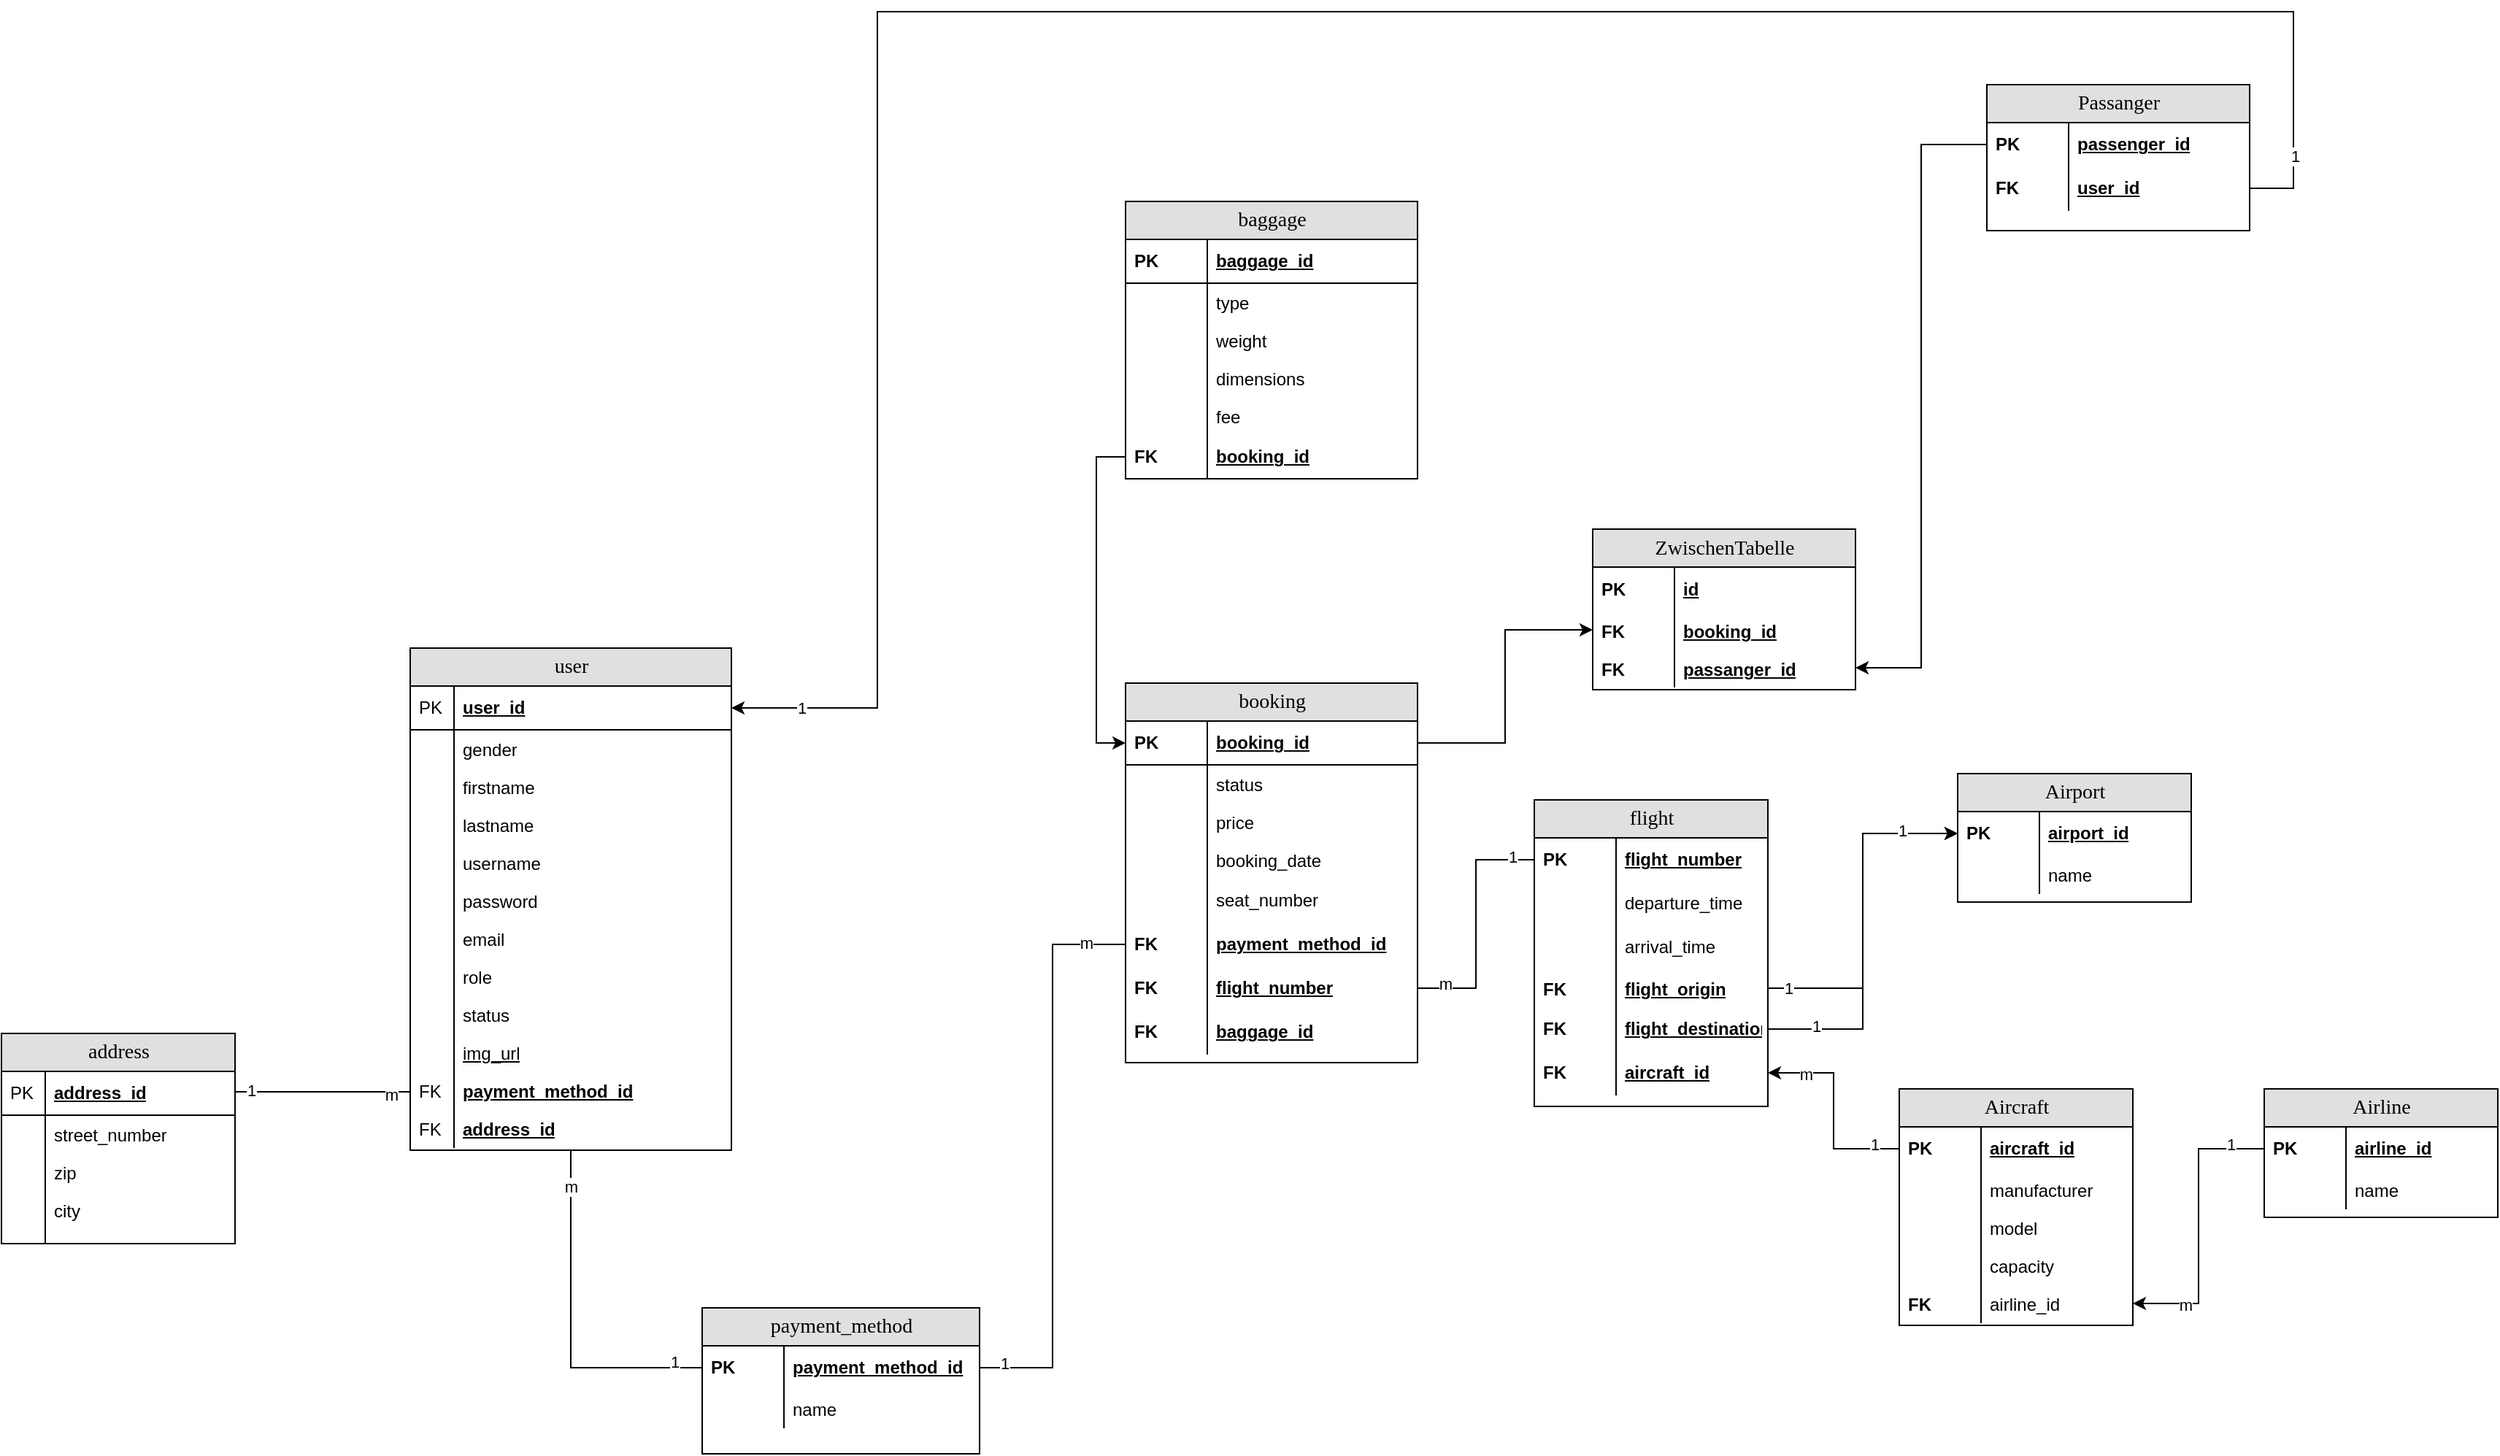 <mxfile version="24.8.0">
  <diagram name="Page-1" id="3X5xe9rq5hHCWTX6ThUU">
    <mxGraphModel dx="1621" dy="2298" grid="1" gridSize="10" guides="1" tooltips="1" connect="1" arrows="1" fold="1" page="1" pageScale="1" pageWidth="827" pageHeight="1169" math="0" shadow="0">
      <root>
        <mxCell id="0" />
        <mxCell id="1" parent="0" />
        <mxCell id="WKol7qMnjXrewqIrSYWM-14" value="booking" style="swimlane;html=1;fontStyle=0;childLayout=stackLayout;horizontal=1;startSize=26;fillColor=#e0e0e0;horizontalStack=0;resizeParent=1;resizeLast=0;collapsible=1;marginBottom=0;swimlaneFillColor=#ffffff;align=center;rounded=0;shadow=0;comic=0;labelBackgroundColor=none;strokeWidth=1;fontFamily=Verdana;fontSize=14" parent="1" vertex="1">
          <mxGeometry x="500" y="380" width="200" height="260" as="geometry" />
        </mxCell>
        <mxCell id="WKol7qMnjXrewqIrSYWM-15" value="booking_id" style="shape=partialRectangle;top=0;left=0;right=0;bottom=1;html=1;align=left;verticalAlign=middle;fillColor=none;spacingLeft=60;spacingRight=4;whiteSpace=wrap;overflow=hidden;rotatable=0;points=[[0,0.5],[1,0.5]];portConstraint=eastwest;dropTarget=0;fontStyle=5;" parent="WKol7qMnjXrewqIrSYWM-14" vertex="1">
          <mxGeometry y="26" width="200" height="30" as="geometry" />
        </mxCell>
        <mxCell id="WKol7qMnjXrewqIrSYWM-16" value="PK" style="shape=partialRectangle;fontStyle=1;top=0;left=0;bottom=0;html=1;fillColor=none;align=left;verticalAlign=middle;spacingLeft=4;spacingRight=4;whiteSpace=wrap;overflow=hidden;rotatable=0;points=[];portConstraint=eastwest;part=1;" parent="WKol7qMnjXrewqIrSYWM-15" vertex="1" connectable="0">
          <mxGeometry width="56" height="30" as="geometry" />
        </mxCell>
        <mxCell id="WKol7qMnjXrewqIrSYWM-17" value="status" style="shape=partialRectangle;top=0;left=0;right=0;bottom=0;html=1;align=left;verticalAlign=top;fillColor=none;spacingLeft=60;spacingRight=4;whiteSpace=wrap;overflow=hidden;rotatable=0;points=[[0,0.5],[1,0.5]];portConstraint=eastwest;dropTarget=0;" parent="WKol7qMnjXrewqIrSYWM-14" vertex="1">
          <mxGeometry y="56" width="200" height="26" as="geometry" />
        </mxCell>
        <mxCell id="WKol7qMnjXrewqIrSYWM-18" value="" style="shape=partialRectangle;top=0;left=0;bottom=0;html=1;fillColor=none;align=left;verticalAlign=top;spacingLeft=4;spacingRight=4;whiteSpace=wrap;overflow=hidden;rotatable=0;points=[];portConstraint=eastwest;part=1;" parent="WKol7qMnjXrewqIrSYWM-17" vertex="1" connectable="0">
          <mxGeometry width="56" height="26" as="geometry" />
        </mxCell>
        <mxCell id="WKol7qMnjXrewqIrSYWM-19" value="price" style="shape=partialRectangle;top=0;left=0;right=0;bottom=0;html=1;align=left;verticalAlign=top;fillColor=none;spacingLeft=60;spacingRight=4;whiteSpace=wrap;overflow=hidden;rotatable=0;points=[[0,0.5],[1,0.5]];portConstraint=eastwest;dropTarget=0;" parent="WKol7qMnjXrewqIrSYWM-14" vertex="1">
          <mxGeometry y="82" width="200" height="26" as="geometry" />
        </mxCell>
        <mxCell id="WKol7qMnjXrewqIrSYWM-20" value="" style="shape=partialRectangle;top=0;left=0;bottom=0;html=1;fillColor=none;align=left;verticalAlign=top;spacingLeft=4;spacingRight=4;whiteSpace=wrap;overflow=hidden;rotatable=0;points=[];portConstraint=eastwest;part=1;" parent="WKol7qMnjXrewqIrSYWM-19" vertex="1" connectable="0">
          <mxGeometry width="56" height="26" as="geometry" />
        </mxCell>
        <mxCell id="WKol7qMnjXrewqIrSYWM-21" value="booking_date" style="shape=partialRectangle;top=0;left=0;right=0;bottom=0;html=1;align=left;verticalAlign=top;fillColor=none;spacingLeft=60;spacingRight=4;whiteSpace=wrap;overflow=hidden;rotatable=0;points=[[0,0.5],[1,0.5]];portConstraint=eastwest;dropTarget=0;" parent="WKol7qMnjXrewqIrSYWM-14" vertex="1">
          <mxGeometry y="108" width="200" height="26" as="geometry" />
        </mxCell>
        <mxCell id="WKol7qMnjXrewqIrSYWM-22" value="" style="shape=partialRectangle;top=0;left=0;bottom=0;html=1;fillColor=none;align=left;verticalAlign=top;spacingLeft=4;spacingRight=4;whiteSpace=wrap;overflow=hidden;rotatable=0;points=[];portConstraint=eastwest;part=1;" parent="WKol7qMnjXrewqIrSYWM-21" vertex="1" connectable="0">
          <mxGeometry width="56" height="26" as="geometry" />
        </mxCell>
        <mxCell id="WKol7qMnjXrewqIrSYWM-23" value="seat_number" style="shape=partialRectangle;top=0;left=0;right=0;bottom=0;html=1;align=left;verticalAlign=middle;fillColor=none;spacingLeft=60;spacingRight=4;whiteSpace=wrap;overflow=hidden;rotatable=0;points=[[0,0.5],[1,0.5]];portConstraint=eastwest;dropTarget=0;fontStyle=0;" parent="WKol7qMnjXrewqIrSYWM-14" vertex="1">
          <mxGeometry y="134" width="200" height="30" as="geometry" />
        </mxCell>
        <mxCell id="WKol7qMnjXrewqIrSYWM-24" value="" style="shape=partialRectangle;fontStyle=1;top=0;left=0;bottom=0;html=1;fillColor=none;align=left;verticalAlign=middle;spacingLeft=4;spacingRight=4;whiteSpace=wrap;overflow=hidden;rotatable=0;points=[];portConstraint=eastwest;part=1;" parent="WKol7qMnjXrewqIrSYWM-23" vertex="1" connectable="0">
          <mxGeometry width="56" height="30" as="geometry" />
        </mxCell>
        <mxCell id="WKol7qMnjXrewqIrSYWM-25" value="payment_method_id" style="shape=partialRectangle;top=0;left=0;right=0;bottom=0;html=1;align=left;verticalAlign=middle;fillColor=none;spacingLeft=60;spacingRight=4;whiteSpace=wrap;overflow=hidden;rotatable=0;points=[[0,0.5],[1,0.5]];portConstraint=eastwest;dropTarget=0;fontStyle=5;" parent="WKol7qMnjXrewqIrSYWM-14" vertex="1">
          <mxGeometry y="164" width="200" height="30" as="geometry" />
        </mxCell>
        <mxCell id="WKol7qMnjXrewqIrSYWM-26" value="FK" style="shape=partialRectangle;fontStyle=1;top=0;left=0;bottom=0;html=1;fillColor=none;align=left;verticalAlign=middle;spacingLeft=4;spacingRight=4;whiteSpace=wrap;overflow=hidden;rotatable=0;points=[];portConstraint=eastwest;part=1;" parent="WKol7qMnjXrewqIrSYWM-25" vertex="1" connectable="0">
          <mxGeometry width="56" height="30" as="geometry" />
        </mxCell>
        <mxCell id="WKol7qMnjXrewqIrSYWM-27" value="flight_number" style="shape=partialRectangle;top=0;left=0;right=0;bottom=0;html=1;align=left;verticalAlign=middle;fillColor=none;spacingLeft=60;spacingRight=4;whiteSpace=wrap;overflow=hidden;rotatable=0;points=[[0,0.5],[1,0.5]];portConstraint=eastwest;dropTarget=0;fontStyle=5;" parent="WKol7qMnjXrewqIrSYWM-14" vertex="1">
          <mxGeometry y="194" width="200" height="30" as="geometry" />
        </mxCell>
        <mxCell id="WKol7qMnjXrewqIrSYWM-28" value="FK" style="shape=partialRectangle;fontStyle=1;top=0;left=0;bottom=0;html=1;fillColor=none;align=left;verticalAlign=middle;spacingLeft=4;spacingRight=4;whiteSpace=wrap;overflow=hidden;rotatable=0;points=[];portConstraint=eastwest;part=1;" parent="WKol7qMnjXrewqIrSYWM-27" vertex="1" connectable="0">
          <mxGeometry width="56" height="30" as="geometry" />
        </mxCell>
        <mxCell id="WKol7qMnjXrewqIrSYWM-136" value="baggage_id" style="shape=partialRectangle;top=0;left=0;right=0;bottom=0;html=1;align=left;verticalAlign=middle;fillColor=none;spacingLeft=60;spacingRight=4;whiteSpace=wrap;overflow=hidden;rotatable=0;points=[[0,0.5],[1,0.5]];portConstraint=eastwest;dropTarget=0;fontStyle=5;" parent="WKol7qMnjXrewqIrSYWM-14" vertex="1">
          <mxGeometry y="224" width="200" height="30" as="geometry" />
        </mxCell>
        <mxCell id="WKol7qMnjXrewqIrSYWM-137" value="FK" style="shape=partialRectangle;fontStyle=1;top=0;left=0;bottom=0;html=1;fillColor=none;align=left;verticalAlign=middle;spacingLeft=4;spacingRight=4;whiteSpace=wrap;overflow=hidden;rotatable=0;points=[];portConstraint=eastwest;part=1;" parent="WKol7qMnjXrewqIrSYWM-136" vertex="1" connectable="0">
          <mxGeometry width="56" height="30" as="geometry" />
        </mxCell>
        <mxCell id="WKol7qMnjXrewqIrSYWM-29" value="flight" style="swimlane;html=1;fontStyle=0;childLayout=stackLayout;horizontal=1;startSize=26;fillColor=#e0e0e0;horizontalStack=0;resizeParent=1;resizeLast=0;collapsible=1;marginBottom=0;swimlaneFillColor=#ffffff;align=center;rounded=0;shadow=0;comic=0;labelBackgroundColor=none;strokeWidth=1;fontFamily=Verdana;fontSize=14" parent="1" vertex="1">
          <mxGeometry x="780" y="460" width="160" height="210" as="geometry" />
        </mxCell>
        <mxCell id="WKol7qMnjXrewqIrSYWM-30" value="flight_number" style="shape=partialRectangle;top=0;left=0;right=0;bottom=0;html=1;align=left;verticalAlign=middle;fillColor=none;spacingLeft=60;spacingRight=4;whiteSpace=wrap;overflow=hidden;rotatable=0;points=[[0,0.5],[1,0.5]];portConstraint=eastwest;dropTarget=0;fontStyle=5;" parent="WKol7qMnjXrewqIrSYWM-29" vertex="1">
          <mxGeometry y="26" width="160" height="30" as="geometry" />
        </mxCell>
        <mxCell id="WKol7qMnjXrewqIrSYWM-31" value="PK" style="shape=partialRectangle;fontStyle=1;top=0;left=0;bottom=0;html=1;fillColor=none;align=left;verticalAlign=middle;spacingLeft=4;spacingRight=4;whiteSpace=wrap;overflow=hidden;rotatable=0;points=[];portConstraint=eastwest;part=1;" parent="WKol7qMnjXrewqIrSYWM-30" vertex="1" connectable="0">
          <mxGeometry width="56" height="30" as="geometry" />
        </mxCell>
        <mxCell id="WKol7qMnjXrewqIrSYWM-36" value="departure_time" style="shape=partialRectangle;top=0;left=0;right=0;bottom=0;html=1;align=left;verticalAlign=middle;fillColor=none;spacingLeft=60;spacingRight=4;whiteSpace=wrap;overflow=hidden;rotatable=0;points=[[0,0.5],[1,0.5]];portConstraint=eastwest;dropTarget=0;fontStyle=0;" parent="WKol7qMnjXrewqIrSYWM-29" vertex="1">
          <mxGeometry y="56" width="160" height="30" as="geometry" />
        </mxCell>
        <mxCell id="WKol7qMnjXrewqIrSYWM-37" value="" style="shape=partialRectangle;fontStyle=1;top=0;left=0;bottom=0;html=1;fillColor=none;align=left;verticalAlign=middle;spacingLeft=4;spacingRight=4;whiteSpace=wrap;overflow=hidden;rotatable=0;points=[];portConstraint=eastwest;part=1;" parent="WKol7qMnjXrewqIrSYWM-36" vertex="1" connectable="0">
          <mxGeometry width="56" height="30" as="geometry" />
        </mxCell>
        <mxCell id="WKol7qMnjXrewqIrSYWM-38" value="&lt;span style=&quot;&quot;&gt;arrival_time&lt;/span&gt;" style="shape=partialRectangle;top=0;left=0;right=0;bottom=0;html=1;align=left;verticalAlign=middle;fillColor=none;spacingLeft=60;spacingRight=4;whiteSpace=wrap;overflow=hidden;rotatable=0;points=[[0,0.5],[1,0.5]];portConstraint=eastwest;dropTarget=0;fontStyle=0;" parent="WKol7qMnjXrewqIrSYWM-29" vertex="1">
          <mxGeometry y="86" width="160" height="30" as="geometry" />
        </mxCell>
        <mxCell id="WKol7qMnjXrewqIrSYWM-39" value="" style="shape=partialRectangle;fontStyle=1;top=0;left=0;bottom=0;html=1;fillColor=none;align=left;verticalAlign=middle;spacingLeft=4;spacingRight=4;whiteSpace=wrap;overflow=hidden;rotatable=0;points=[];portConstraint=eastwest;part=1;" parent="WKol7qMnjXrewqIrSYWM-38" vertex="1" connectable="0">
          <mxGeometry width="56" height="30" as="geometry" />
        </mxCell>
        <mxCell id="WKol7qMnjXrewqIrSYWM-32" value="flight_origin" style="shape=partialRectangle;top=0;left=0;right=0;bottom=0;html=1;align=left;verticalAlign=top;fillColor=none;spacingLeft=60;spacingRight=4;whiteSpace=wrap;overflow=hidden;rotatable=0;points=[[0,0.5],[1,0.5]];portConstraint=eastwest;dropTarget=0;fontStyle=5" parent="WKol7qMnjXrewqIrSYWM-29" vertex="1">
          <mxGeometry y="116" width="160" height="26" as="geometry" />
        </mxCell>
        <mxCell id="WKol7qMnjXrewqIrSYWM-33" value="&lt;b&gt;FK&lt;/b&gt;" style="shape=partialRectangle;top=0;left=0;bottom=0;html=1;fillColor=none;align=left;verticalAlign=top;spacingLeft=4;spacingRight=4;whiteSpace=wrap;overflow=hidden;rotatable=0;points=[];portConstraint=eastwest;part=1;" parent="WKol7qMnjXrewqIrSYWM-32" vertex="1" connectable="0">
          <mxGeometry width="56" height="26" as="geometry" />
        </mxCell>
        <mxCell id="WKol7qMnjXrewqIrSYWM-34" value="&lt;span style=&quot;&quot;&gt;flight_destination&lt;/span&gt;" style="shape=partialRectangle;top=0;left=0;right=0;bottom=0;html=1;align=left;verticalAlign=middle;fillColor=none;spacingLeft=60;spacingRight=4;whiteSpace=wrap;overflow=hidden;rotatable=0;points=[[0,0.5],[1,0.5]];portConstraint=eastwest;dropTarget=0;fontStyle=5;" parent="WKol7qMnjXrewqIrSYWM-29" vertex="1">
          <mxGeometry y="142" width="160" height="30" as="geometry" />
        </mxCell>
        <mxCell id="WKol7qMnjXrewqIrSYWM-35" value="FK" style="shape=partialRectangle;fontStyle=1;top=0;left=0;bottom=0;html=1;fillColor=none;align=left;verticalAlign=middle;spacingLeft=4;spacingRight=4;whiteSpace=wrap;overflow=hidden;rotatable=0;points=[];portConstraint=eastwest;part=1;" parent="WKol7qMnjXrewqIrSYWM-34" vertex="1" connectable="0">
          <mxGeometry width="56" height="30" as="geometry" />
        </mxCell>
        <mxCell id="WKol7qMnjXrewqIrSYWM-40" value="&lt;span style=&quot;&quot;&gt;aircraft_id&lt;/span&gt;" style="shape=partialRectangle;top=0;left=0;right=0;bottom=0;html=1;align=left;verticalAlign=middle;fillColor=none;spacingLeft=60;spacingRight=4;whiteSpace=wrap;overflow=hidden;rotatable=0;points=[[0,0.5],[1,0.5]];portConstraint=eastwest;dropTarget=0;fontStyle=5;" parent="WKol7qMnjXrewqIrSYWM-29" vertex="1">
          <mxGeometry y="172" width="160" height="30" as="geometry" />
        </mxCell>
        <mxCell id="WKol7qMnjXrewqIrSYWM-41" value="FK" style="shape=partialRectangle;fontStyle=1;top=0;left=0;bottom=0;html=1;fillColor=none;align=left;verticalAlign=middle;spacingLeft=4;spacingRight=4;whiteSpace=wrap;overflow=hidden;rotatable=0;points=[];portConstraint=eastwest;part=1;" parent="WKol7qMnjXrewqIrSYWM-40" vertex="1" connectable="0">
          <mxGeometry width="56" height="30" as="geometry" />
        </mxCell>
        <mxCell id="WKol7qMnjXrewqIrSYWM-42" value="user" style="swimlane;html=1;fontStyle=0;childLayout=stackLayout;horizontal=1;startSize=26;fillColor=#e0e0e0;horizontalStack=0;resizeParent=1;resizeLast=0;collapsible=1;marginBottom=0;swimlaneFillColor=#ffffff;align=center;rounded=0;shadow=0;comic=0;labelBackgroundColor=none;strokeWidth=1;fontFamily=Verdana;fontSize=14" parent="1" vertex="1">
          <mxGeometry x="10" y="356" width="220" height="344" as="geometry" />
        </mxCell>
        <mxCell id="WKol7qMnjXrewqIrSYWM-43" value="user_id" style="shape=partialRectangle;top=0;left=0;right=0;bottom=1;html=1;align=left;verticalAlign=middle;fillColor=none;spacingLeft=34;spacingRight=4;whiteSpace=wrap;overflow=hidden;rotatable=0;points=[[0,0.5],[1,0.5]];portConstraint=eastwest;dropTarget=0;fontStyle=5;" parent="WKol7qMnjXrewqIrSYWM-42" vertex="1">
          <mxGeometry y="26" width="220" height="30" as="geometry" />
        </mxCell>
        <mxCell id="WKol7qMnjXrewqIrSYWM-44" value="PK" style="shape=partialRectangle;top=0;left=0;bottom=0;html=1;fillColor=none;align=left;verticalAlign=middle;spacingLeft=4;spacingRight=4;whiteSpace=wrap;overflow=hidden;rotatable=0;points=[];portConstraint=eastwest;part=1;" parent="WKol7qMnjXrewqIrSYWM-43" vertex="1" connectable="0">
          <mxGeometry width="30" height="30" as="geometry" />
        </mxCell>
        <mxCell id="WKol7qMnjXrewqIrSYWM-45" value="gender&lt;div&gt;&lt;br&gt;&lt;/div&gt;&lt;div&gt;&lt;br&gt;&lt;/div&gt;" style="shape=partialRectangle;top=0;left=0;right=0;bottom=0;html=1;align=left;verticalAlign=top;fillColor=none;spacingLeft=34;spacingRight=4;whiteSpace=wrap;overflow=hidden;rotatable=0;points=[[0,0.5],[1,0.5]];portConstraint=eastwest;dropTarget=0;" parent="WKol7qMnjXrewqIrSYWM-42" vertex="1">
          <mxGeometry y="56" width="220" height="26" as="geometry" />
        </mxCell>
        <mxCell id="WKol7qMnjXrewqIrSYWM-46" value="" style="shape=partialRectangle;top=0;left=0;bottom=0;html=1;fillColor=none;align=left;verticalAlign=top;spacingLeft=4;spacingRight=4;whiteSpace=wrap;overflow=hidden;rotatable=0;points=[];portConstraint=eastwest;part=1;" parent="WKol7qMnjXrewqIrSYWM-45" vertex="1" connectable="0">
          <mxGeometry width="30" height="26" as="geometry" />
        </mxCell>
        <mxCell id="WKol7qMnjXrewqIrSYWM-47" value="firstname" style="shape=partialRectangle;top=0;left=0;right=0;bottom=0;html=1;align=left;verticalAlign=top;fillColor=none;spacingLeft=34;spacingRight=4;whiteSpace=wrap;overflow=hidden;rotatable=0;points=[[0,0.5],[1,0.5]];portConstraint=eastwest;dropTarget=0;" parent="WKol7qMnjXrewqIrSYWM-42" vertex="1">
          <mxGeometry y="82" width="220" height="26" as="geometry" />
        </mxCell>
        <mxCell id="WKol7qMnjXrewqIrSYWM-48" value="" style="shape=partialRectangle;top=0;left=0;bottom=0;html=1;fillColor=none;align=left;verticalAlign=top;spacingLeft=4;spacingRight=4;whiteSpace=wrap;overflow=hidden;rotatable=0;points=[];portConstraint=eastwest;part=1;" parent="WKol7qMnjXrewqIrSYWM-47" vertex="1" connectable="0">
          <mxGeometry width="30" height="26" as="geometry" />
        </mxCell>
        <mxCell id="WKol7qMnjXrewqIrSYWM-49" value="lastname" style="shape=partialRectangle;top=0;left=0;right=0;bottom=0;html=1;align=left;verticalAlign=top;fillColor=none;spacingLeft=34;spacingRight=4;whiteSpace=wrap;overflow=hidden;rotatable=0;points=[[0,0.5],[1,0.5]];portConstraint=eastwest;dropTarget=0;" parent="WKol7qMnjXrewqIrSYWM-42" vertex="1">
          <mxGeometry y="108" width="220" height="26" as="geometry" />
        </mxCell>
        <mxCell id="WKol7qMnjXrewqIrSYWM-50" value="" style="shape=partialRectangle;top=0;left=0;bottom=0;html=1;fillColor=none;align=left;verticalAlign=top;spacingLeft=4;spacingRight=4;whiteSpace=wrap;overflow=hidden;rotatable=0;points=[];portConstraint=eastwest;part=1;" parent="WKol7qMnjXrewqIrSYWM-49" vertex="1" connectable="0">
          <mxGeometry width="30" height="26" as="geometry" />
        </mxCell>
        <mxCell id="WKol7qMnjXrewqIrSYWM-51" value="username" style="shape=partialRectangle;top=0;left=0;right=0;bottom=0;html=1;align=left;verticalAlign=top;fillColor=none;spacingLeft=34;spacingRight=4;whiteSpace=wrap;overflow=hidden;rotatable=0;points=[[0,0.5],[1,0.5]];portConstraint=eastwest;dropTarget=0;" parent="WKol7qMnjXrewqIrSYWM-42" vertex="1">
          <mxGeometry y="134" width="220" height="26" as="geometry" />
        </mxCell>
        <mxCell id="WKol7qMnjXrewqIrSYWM-52" value="" style="shape=partialRectangle;top=0;left=0;bottom=0;html=1;fillColor=none;align=left;verticalAlign=top;spacingLeft=4;spacingRight=4;whiteSpace=wrap;overflow=hidden;rotatable=0;points=[];portConstraint=eastwest;part=1;" parent="WKol7qMnjXrewqIrSYWM-51" vertex="1" connectable="0">
          <mxGeometry width="30" height="26" as="geometry" />
        </mxCell>
        <mxCell id="WKol7qMnjXrewqIrSYWM-53" value="password" style="shape=partialRectangle;top=0;left=0;right=0;bottom=0;html=1;align=left;verticalAlign=top;fillColor=none;spacingLeft=34;spacingRight=4;whiteSpace=wrap;overflow=hidden;rotatable=0;points=[[0,0.5],[1,0.5]];portConstraint=eastwest;dropTarget=0;" parent="WKol7qMnjXrewqIrSYWM-42" vertex="1">
          <mxGeometry y="160" width="220" height="26" as="geometry" />
        </mxCell>
        <mxCell id="WKol7qMnjXrewqIrSYWM-54" value="" style="shape=partialRectangle;top=0;left=0;bottom=0;html=1;fillColor=none;align=left;verticalAlign=top;spacingLeft=4;spacingRight=4;whiteSpace=wrap;overflow=hidden;rotatable=0;points=[];portConstraint=eastwest;part=1;" parent="WKol7qMnjXrewqIrSYWM-53" vertex="1" connectable="0">
          <mxGeometry width="30" height="26" as="geometry" />
        </mxCell>
        <mxCell id="WKol7qMnjXrewqIrSYWM-55" value="email" style="shape=partialRectangle;top=0;left=0;right=0;bottom=0;html=1;align=left;verticalAlign=top;fillColor=none;spacingLeft=34;spacingRight=4;whiteSpace=wrap;overflow=hidden;rotatable=0;points=[[0,0.5],[1,0.5]];portConstraint=eastwest;dropTarget=0;" parent="WKol7qMnjXrewqIrSYWM-42" vertex="1">
          <mxGeometry y="186" width="220" height="26" as="geometry" />
        </mxCell>
        <mxCell id="WKol7qMnjXrewqIrSYWM-56" value="" style="shape=partialRectangle;top=0;left=0;bottom=0;html=1;fillColor=none;align=left;verticalAlign=top;spacingLeft=4;spacingRight=4;whiteSpace=wrap;overflow=hidden;rotatable=0;points=[];portConstraint=eastwest;part=1;" parent="WKol7qMnjXrewqIrSYWM-55" vertex="1" connectable="0">
          <mxGeometry width="30" height="26" as="geometry" />
        </mxCell>
        <mxCell id="WKol7qMnjXrewqIrSYWM-57" value="role" style="shape=partialRectangle;top=0;left=0;right=0;bottom=0;html=1;align=left;verticalAlign=top;fillColor=none;spacingLeft=34;spacingRight=4;whiteSpace=wrap;overflow=hidden;rotatable=0;points=[[0,0.5],[1,0.5]];portConstraint=eastwest;dropTarget=0;" parent="WKol7qMnjXrewqIrSYWM-42" vertex="1">
          <mxGeometry y="212" width="220" height="26" as="geometry" />
        </mxCell>
        <mxCell id="WKol7qMnjXrewqIrSYWM-58" value="" style="shape=partialRectangle;top=0;left=0;bottom=0;html=1;fillColor=none;align=left;verticalAlign=top;spacingLeft=4;spacingRight=4;whiteSpace=wrap;overflow=hidden;rotatable=0;points=[];portConstraint=eastwest;part=1;" parent="WKol7qMnjXrewqIrSYWM-57" vertex="1" connectable="0">
          <mxGeometry width="30" height="26" as="geometry" />
        </mxCell>
        <mxCell id="WKol7qMnjXrewqIrSYWM-59" value="status" style="shape=partialRectangle;top=0;left=0;right=0;bottom=0;html=1;align=left;verticalAlign=top;fillColor=none;spacingLeft=34;spacingRight=4;whiteSpace=wrap;overflow=hidden;rotatable=0;points=[[0,0.5],[1,0.5]];portConstraint=eastwest;dropTarget=0;" parent="WKol7qMnjXrewqIrSYWM-42" vertex="1">
          <mxGeometry y="238" width="220" height="26" as="geometry" />
        </mxCell>
        <mxCell id="WKol7qMnjXrewqIrSYWM-60" value="" style="shape=partialRectangle;top=0;left=0;bottom=0;html=1;fillColor=none;align=left;verticalAlign=top;spacingLeft=4;spacingRight=4;whiteSpace=wrap;overflow=hidden;rotatable=0;points=[];portConstraint=eastwest;part=1;" parent="WKol7qMnjXrewqIrSYWM-59" vertex="1" connectable="0">
          <mxGeometry width="30" height="26" as="geometry" />
        </mxCell>
        <mxCell id="WKol7qMnjXrewqIrSYWM-65" value="&lt;u&gt;img_url&lt;/u&gt;" style="shape=partialRectangle;top=0;left=0;right=0;bottom=0;html=1;align=left;verticalAlign=top;fillColor=none;spacingLeft=34;spacingRight=4;whiteSpace=wrap;overflow=hidden;rotatable=0;points=[[0,0.5],[1,0.5]];portConstraint=eastwest;dropTarget=0;" parent="WKol7qMnjXrewqIrSYWM-42" vertex="1">
          <mxGeometry y="264" width="220" height="26" as="geometry" />
        </mxCell>
        <mxCell id="WKol7qMnjXrewqIrSYWM-66" value="" style="shape=partialRectangle;top=0;left=0;bottom=0;html=1;fillColor=none;align=left;verticalAlign=top;spacingLeft=4;spacingRight=4;whiteSpace=wrap;overflow=hidden;rotatable=0;points=[];portConstraint=eastwest;part=1;" parent="WKol7qMnjXrewqIrSYWM-65" vertex="1" connectable="0">
          <mxGeometry width="30" height="26" as="geometry" />
        </mxCell>
        <mxCell id="WKol7qMnjXrewqIrSYWM-61" value="&lt;u&gt;payment_method_id&lt;/u&gt;" style="shape=partialRectangle;top=0;left=0;right=0;bottom=0;html=1;align=left;verticalAlign=top;fillColor=none;spacingLeft=34;spacingRight=4;whiteSpace=wrap;overflow=hidden;rotatable=0;points=[[0,0.5],[1,0.5]];portConstraint=eastwest;dropTarget=0;fontStyle=1" parent="WKol7qMnjXrewqIrSYWM-42" vertex="1">
          <mxGeometry y="290" width="220" height="26" as="geometry" />
        </mxCell>
        <mxCell id="WKol7qMnjXrewqIrSYWM-62" value="FK" style="shape=partialRectangle;top=0;left=0;bottom=0;html=1;fillColor=none;align=left;verticalAlign=top;spacingLeft=4;spacingRight=4;whiteSpace=wrap;overflow=hidden;rotatable=0;points=[];portConstraint=eastwest;part=1;" parent="WKol7qMnjXrewqIrSYWM-61" vertex="1" connectable="0">
          <mxGeometry width="30" height="26" as="geometry" />
        </mxCell>
        <mxCell id="WKol7qMnjXrewqIrSYWM-63" value="&lt;u&gt;address_id&lt;/u&gt;" style="shape=partialRectangle;top=0;left=0;right=0;bottom=0;html=1;align=left;verticalAlign=top;fillColor=none;spacingLeft=34;spacingRight=4;whiteSpace=wrap;overflow=hidden;rotatable=0;points=[[0,0.5],[1,0.5]];portConstraint=eastwest;dropTarget=0;fontStyle=1" parent="WKol7qMnjXrewqIrSYWM-42" vertex="1">
          <mxGeometry y="316" width="220" height="26" as="geometry" />
        </mxCell>
        <mxCell id="WKol7qMnjXrewqIrSYWM-64" value="FK" style="shape=partialRectangle;top=0;left=0;bottom=0;html=1;fillColor=none;align=left;verticalAlign=top;spacingLeft=4;spacingRight=4;whiteSpace=wrap;overflow=hidden;rotatable=0;points=[];portConstraint=eastwest;part=1;" parent="WKol7qMnjXrewqIrSYWM-63" vertex="1" connectable="0">
          <mxGeometry width="30" height="26" as="geometry" />
        </mxCell>
        <mxCell id="WKol7qMnjXrewqIrSYWM-67" value="address" style="swimlane;html=1;fontStyle=0;childLayout=stackLayout;horizontal=1;startSize=26;fillColor=#e0e0e0;horizontalStack=0;resizeParent=1;resizeLast=0;collapsible=1;marginBottom=0;swimlaneFillColor=#ffffff;align=center;rounded=0;shadow=0;comic=0;labelBackgroundColor=none;strokeWidth=1;fontFamily=Verdana;fontSize=14" parent="1" vertex="1">
          <mxGeometry x="-270" y="620" width="160" height="144" as="geometry" />
        </mxCell>
        <mxCell id="WKol7qMnjXrewqIrSYWM-68" value="address_id" style="shape=partialRectangle;top=0;left=0;right=0;bottom=1;html=1;align=left;verticalAlign=middle;fillColor=none;spacingLeft=34;spacingRight=4;whiteSpace=wrap;overflow=hidden;rotatable=0;points=[[0,0.5],[1,0.5]];portConstraint=eastwest;dropTarget=0;fontStyle=5;" parent="WKol7qMnjXrewqIrSYWM-67" vertex="1">
          <mxGeometry y="26" width="160" height="30" as="geometry" />
        </mxCell>
        <mxCell id="WKol7qMnjXrewqIrSYWM-69" value="PK" style="shape=partialRectangle;top=0;left=0;bottom=0;html=1;fillColor=none;align=left;verticalAlign=middle;spacingLeft=4;spacingRight=4;whiteSpace=wrap;overflow=hidden;rotatable=0;points=[];portConstraint=eastwest;part=1;" parent="WKol7qMnjXrewqIrSYWM-68" vertex="1" connectable="0">
          <mxGeometry width="30" height="30" as="geometry" />
        </mxCell>
        <mxCell id="WKol7qMnjXrewqIrSYWM-70" value="street_number" style="shape=partialRectangle;top=0;left=0;right=0;bottom=0;html=1;align=left;verticalAlign=top;fillColor=none;spacingLeft=34;spacingRight=4;whiteSpace=wrap;overflow=hidden;rotatable=0;points=[[0,0.5],[1,0.5]];portConstraint=eastwest;dropTarget=0;" parent="WKol7qMnjXrewqIrSYWM-67" vertex="1">
          <mxGeometry y="56" width="160" height="26" as="geometry" />
        </mxCell>
        <mxCell id="WKol7qMnjXrewqIrSYWM-71" value="" style="shape=partialRectangle;top=0;left=0;bottom=0;html=1;fillColor=none;align=left;verticalAlign=top;spacingLeft=4;spacingRight=4;whiteSpace=wrap;overflow=hidden;rotatable=0;points=[];portConstraint=eastwest;part=1;" parent="WKol7qMnjXrewqIrSYWM-70" vertex="1" connectable="0">
          <mxGeometry width="30" height="26" as="geometry" />
        </mxCell>
        <mxCell id="WKol7qMnjXrewqIrSYWM-72" value="zip" style="shape=partialRectangle;top=0;left=0;right=0;bottom=0;html=1;align=left;verticalAlign=top;fillColor=none;spacingLeft=34;spacingRight=4;whiteSpace=wrap;overflow=hidden;rotatable=0;points=[[0,0.5],[1,0.5]];portConstraint=eastwest;dropTarget=0;" parent="WKol7qMnjXrewqIrSYWM-67" vertex="1">
          <mxGeometry y="82" width="160" height="26" as="geometry" />
        </mxCell>
        <mxCell id="WKol7qMnjXrewqIrSYWM-73" value="" style="shape=partialRectangle;top=0;left=0;bottom=0;html=1;fillColor=none;align=left;verticalAlign=top;spacingLeft=4;spacingRight=4;whiteSpace=wrap;overflow=hidden;rotatable=0;points=[];portConstraint=eastwest;part=1;" parent="WKol7qMnjXrewqIrSYWM-72" vertex="1" connectable="0">
          <mxGeometry width="30" height="26" as="geometry" />
        </mxCell>
        <mxCell id="WKol7qMnjXrewqIrSYWM-74" value="city" style="shape=partialRectangle;top=0;left=0;right=0;bottom=0;html=1;align=left;verticalAlign=top;fillColor=none;spacingLeft=34;spacingRight=4;whiteSpace=wrap;overflow=hidden;rotatable=0;points=[[0,0.5],[1,0.5]];portConstraint=eastwest;dropTarget=0;" parent="WKol7qMnjXrewqIrSYWM-67" vertex="1">
          <mxGeometry y="108" width="160" height="26" as="geometry" />
        </mxCell>
        <mxCell id="WKol7qMnjXrewqIrSYWM-75" value="" style="shape=partialRectangle;top=0;left=0;bottom=0;html=1;fillColor=none;align=left;verticalAlign=top;spacingLeft=4;spacingRight=4;whiteSpace=wrap;overflow=hidden;rotatable=0;points=[];portConstraint=eastwest;part=1;" parent="WKol7qMnjXrewqIrSYWM-74" vertex="1" connectable="0">
          <mxGeometry width="30" height="26" as="geometry" />
        </mxCell>
        <mxCell id="WKol7qMnjXrewqIrSYWM-76" value="" style="shape=partialRectangle;top=0;left=0;right=0;bottom=0;html=1;align=left;verticalAlign=top;fillColor=none;spacingLeft=34;spacingRight=4;whiteSpace=wrap;overflow=hidden;rotatable=0;points=[[0,0.5],[1,0.5]];portConstraint=eastwest;dropTarget=0;" parent="WKol7qMnjXrewqIrSYWM-67" vertex="1">
          <mxGeometry y="134" width="160" height="10" as="geometry" />
        </mxCell>
        <mxCell id="WKol7qMnjXrewqIrSYWM-77" value="" style="shape=partialRectangle;top=0;left=0;bottom=0;html=1;fillColor=none;align=left;verticalAlign=top;spacingLeft=4;spacingRight=4;whiteSpace=wrap;overflow=hidden;rotatable=0;points=[];portConstraint=eastwest;part=1;" parent="WKol7qMnjXrewqIrSYWM-76" vertex="1" connectable="0">
          <mxGeometry width="30" height="10" as="geometry" />
        </mxCell>
        <mxCell id="WKol7qMnjXrewqIrSYWM-78" style="edgeStyle=orthogonalEdgeStyle;rounded=0;orthogonalLoop=1;jettySize=auto;html=1;endArrow=none;endFill=0;" parent="1" target="WKol7qMnjXrewqIrSYWM-68" edge="1">
          <mxGeometry relative="1" as="geometry">
            <mxPoint x="10" y="659" as="sourcePoint" />
            <Array as="points">
              <mxPoint x="10" y="660" />
            </Array>
          </mxGeometry>
        </mxCell>
        <mxCell id="WKol7qMnjXrewqIrSYWM-185" value="m" style="edgeLabel;html=1;align=center;verticalAlign=middle;resizable=0;points=[];" parent="WKol7qMnjXrewqIrSYWM-78" vertex="1" connectable="0">
          <mxGeometry x="-0.769" y="2" relative="1" as="geometry">
            <mxPoint as="offset" />
          </mxGeometry>
        </mxCell>
        <mxCell id="WKol7qMnjXrewqIrSYWM-186" value="1" style="edgeLabel;html=1;align=center;verticalAlign=middle;resizable=0;points=[];" parent="WKol7qMnjXrewqIrSYWM-78" vertex="1" connectable="0">
          <mxGeometry x="0.818" y="-1" relative="1" as="geometry">
            <mxPoint as="offset" />
          </mxGeometry>
        </mxCell>
        <mxCell id="WKol7qMnjXrewqIrSYWM-82" style="edgeStyle=orthogonalEdgeStyle;rounded=0;orthogonalLoop=1;jettySize=auto;html=1;exitX=1;exitY=0.5;exitDx=0;exitDy=0;entryX=0;entryY=0.5;entryDx=0;entryDy=0;endArrow=none;endFill=0;" parent="1" source="WKol7qMnjXrewqIrSYWM-27" target="WKol7qMnjXrewqIrSYWM-30" edge="1">
          <mxGeometry relative="1" as="geometry" />
        </mxCell>
        <mxCell id="WKol7qMnjXrewqIrSYWM-175" value="m" style="edgeLabel;html=1;align=center;verticalAlign=middle;resizable=0;points=[];" parent="WKol7qMnjXrewqIrSYWM-82" vertex="1" connectable="0">
          <mxGeometry x="-0.774" y="3" relative="1" as="geometry">
            <mxPoint as="offset" />
          </mxGeometry>
        </mxCell>
        <mxCell id="WKol7qMnjXrewqIrSYWM-176" value="1" style="edgeLabel;html=1;align=center;verticalAlign=middle;resizable=0;points=[];" parent="WKol7qMnjXrewqIrSYWM-82" vertex="1" connectable="0">
          <mxGeometry x="0.821" y="2" relative="1" as="geometry">
            <mxPoint as="offset" />
          </mxGeometry>
        </mxCell>
        <mxCell id="WKol7qMnjXrewqIrSYWM-87" value="Passanger" style="swimlane;html=1;fontStyle=0;childLayout=stackLayout;horizontal=1;startSize=26;fillColor=#e0e0e0;horizontalStack=0;resizeParent=1;resizeLast=0;collapsible=1;marginBottom=0;swimlaneFillColor=#ffffff;align=center;rounded=0;shadow=0;comic=0;labelBackgroundColor=none;strokeWidth=1;fontFamily=Verdana;fontSize=14" parent="1" vertex="1">
          <mxGeometry x="1090" y="-30" width="180" height="100" as="geometry" />
        </mxCell>
        <mxCell id="WKol7qMnjXrewqIrSYWM-88" value="passenger_id" style="shape=partialRectangle;top=0;left=0;right=0;bottom=0;html=1;align=left;verticalAlign=middle;fillColor=none;spacingLeft=60;spacingRight=4;whiteSpace=wrap;overflow=hidden;rotatable=0;points=[[0,0.5],[1,0.5]];portConstraint=eastwest;dropTarget=0;fontStyle=5;" parent="WKol7qMnjXrewqIrSYWM-87" vertex="1">
          <mxGeometry y="26" width="180" height="30" as="geometry" />
        </mxCell>
        <mxCell id="WKol7qMnjXrewqIrSYWM-89" value="PK" style="shape=partialRectangle;fontStyle=1;top=0;left=0;bottom=0;html=1;fillColor=none;align=left;verticalAlign=middle;spacingLeft=4;spacingRight=4;whiteSpace=wrap;overflow=hidden;rotatable=0;points=[];portConstraint=eastwest;part=1;" parent="WKol7qMnjXrewqIrSYWM-88" vertex="1" connectable="0">
          <mxGeometry width="56" height="30" as="geometry" />
        </mxCell>
        <mxCell id="WKol7qMnjXrewqIrSYWM-188" value="user_id" style="shape=partialRectangle;top=0;left=0;right=0;bottom=0;html=1;align=left;verticalAlign=middle;fillColor=none;spacingLeft=60;spacingRight=4;whiteSpace=wrap;overflow=hidden;rotatable=0;points=[[0,0.5],[1,0.5]];portConstraint=eastwest;dropTarget=0;fontStyle=5;" parent="WKol7qMnjXrewqIrSYWM-87" vertex="1">
          <mxGeometry y="56" width="180" height="30" as="geometry" />
        </mxCell>
        <mxCell id="WKol7qMnjXrewqIrSYWM-189" value="FK" style="shape=partialRectangle;fontStyle=1;top=0;left=0;bottom=0;html=1;fillColor=none;align=left;verticalAlign=middle;spacingLeft=4;spacingRight=4;whiteSpace=wrap;overflow=hidden;rotatable=0;points=[];portConstraint=eastwest;part=1;" parent="WKol7qMnjXrewqIrSYWM-188" vertex="1" connectable="0">
          <mxGeometry width="56" height="30" as="geometry" />
        </mxCell>
        <mxCell id="WKol7qMnjXrewqIrSYWM-98" value="payment_method" style="swimlane;html=1;fontStyle=0;childLayout=stackLayout;horizontal=1;startSize=26;fillColor=#e0e0e0;horizontalStack=0;resizeParent=1;resizeLast=0;collapsible=1;marginBottom=0;swimlaneFillColor=#ffffff;align=center;rounded=0;shadow=0;comic=0;labelBackgroundColor=none;strokeWidth=1;fontFamily=Verdana;fontSize=14" parent="1" vertex="1">
          <mxGeometry x="210" y="808" width="190" height="100" as="geometry" />
        </mxCell>
        <mxCell id="WKol7qMnjXrewqIrSYWM-99" value="payment_method_id" style="shape=partialRectangle;top=0;left=0;right=0;bottom=0;html=1;align=left;verticalAlign=middle;fillColor=none;spacingLeft=60;spacingRight=4;whiteSpace=wrap;overflow=hidden;rotatable=0;points=[[0,0.5],[1,0.5]];portConstraint=eastwest;dropTarget=0;fontStyle=5;" parent="WKol7qMnjXrewqIrSYWM-98" vertex="1">
          <mxGeometry y="26" width="190" height="30" as="geometry" />
        </mxCell>
        <mxCell id="WKol7qMnjXrewqIrSYWM-100" value="PK" style="shape=partialRectangle;fontStyle=1;top=0;left=0;bottom=0;html=1;fillColor=none;align=left;verticalAlign=middle;spacingLeft=4;spacingRight=4;whiteSpace=wrap;overflow=hidden;rotatable=0;points=[];portConstraint=eastwest;part=1;" parent="WKol7qMnjXrewqIrSYWM-99" vertex="1" connectable="0">
          <mxGeometry width="56" height="30" as="geometry" />
        </mxCell>
        <mxCell id="WKol7qMnjXrewqIrSYWM-101" value="name" style="shape=partialRectangle;top=0;left=0;right=0;bottom=0;html=1;align=left;verticalAlign=top;fillColor=none;spacingLeft=60;spacingRight=4;whiteSpace=wrap;overflow=hidden;rotatable=0;points=[[0,0.5],[1,0.5]];portConstraint=eastwest;dropTarget=0;" parent="WKol7qMnjXrewqIrSYWM-98" vertex="1">
          <mxGeometry y="56" width="190" height="26" as="geometry" />
        </mxCell>
        <mxCell id="WKol7qMnjXrewqIrSYWM-102" value="" style="shape=partialRectangle;top=0;left=0;bottom=0;html=1;fillColor=none;align=left;verticalAlign=top;spacingLeft=4;spacingRight=4;whiteSpace=wrap;overflow=hidden;rotatable=0;points=[];portConstraint=eastwest;part=1;" parent="WKol7qMnjXrewqIrSYWM-101" vertex="1" connectable="0">
          <mxGeometry width="56" height="26" as="geometry" />
        </mxCell>
        <mxCell id="WKol7qMnjXrewqIrSYWM-103" style="edgeStyle=orthogonalEdgeStyle;rounded=0;orthogonalLoop=1;jettySize=auto;html=1;exitX=1;exitY=0.5;exitDx=0;exitDy=0;entryX=0;entryY=0.5;entryDx=0;entryDy=0;endArrow=none;endFill=0;" parent="1" source="WKol7qMnjXrewqIrSYWM-99" target="WKol7qMnjXrewqIrSYWM-25" edge="1">
          <mxGeometry relative="1" as="geometry" />
        </mxCell>
        <mxCell id="WKol7qMnjXrewqIrSYWM-183" value="1" style="edgeLabel;html=1;align=center;verticalAlign=middle;resizable=0;points=[];" parent="WKol7qMnjXrewqIrSYWM-103" vertex="1" connectable="0">
          <mxGeometry x="-0.913" y="3" relative="1" as="geometry">
            <mxPoint as="offset" />
          </mxGeometry>
        </mxCell>
        <mxCell id="WKol7qMnjXrewqIrSYWM-184" value="m" style="edgeLabel;html=1;align=center;verticalAlign=middle;resizable=0;points=[];" parent="WKol7qMnjXrewqIrSYWM-103" vertex="1" connectable="0">
          <mxGeometry x="0.862" y="1" relative="1" as="geometry">
            <mxPoint as="offset" />
          </mxGeometry>
        </mxCell>
        <mxCell id="WKol7qMnjXrewqIrSYWM-105" style="edgeStyle=orthogonalEdgeStyle;rounded=0;orthogonalLoop=1;jettySize=auto;html=1;exitX=0;exitY=0.5;exitDx=0;exitDy=0;endArrow=none;endFill=0;entryX=0.5;entryY=1;entryDx=0;entryDy=0;" parent="1" source="WKol7qMnjXrewqIrSYWM-99" target="WKol7qMnjXrewqIrSYWM-42" edge="1">
          <mxGeometry relative="1" as="geometry">
            <mxPoint x="130" y="810" as="targetPoint" />
          </mxGeometry>
        </mxCell>
        <mxCell id="WKol7qMnjXrewqIrSYWM-181" value="m" style="edgeLabel;html=1;align=center;verticalAlign=middle;resizable=0;points=[];" parent="WKol7qMnjXrewqIrSYWM-105" vertex="1" connectable="0">
          <mxGeometry x="0.791" relative="1" as="geometry">
            <mxPoint as="offset" />
          </mxGeometry>
        </mxCell>
        <mxCell id="WKol7qMnjXrewqIrSYWM-182" value="1" style="edgeLabel;html=1;align=center;verticalAlign=middle;resizable=0;points=[];" parent="WKol7qMnjXrewqIrSYWM-105" vertex="1" connectable="0">
          <mxGeometry x="-0.841" y="-4" relative="1" as="geometry">
            <mxPoint as="offset" />
          </mxGeometry>
        </mxCell>
        <mxCell id="WKol7qMnjXrewqIrSYWM-108" value="Airport" style="swimlane;html=1;fontStyle=0;childLayout=stackLayout;horizontal=1;startSize=26;fillColor=#e0e0e0;horizontalStack=0;resizeParent=1;resizeLast=0;collapsible=1;marginBottom=0;swimlaneFillColor=#ffffff;align=center;rounded=0;shadow=0;comic=0;labelBackgroundColor=none;strokeWidth=1;fontFamily=Verdana;fontSize=14" parent="1" vertex="1">
          <mxGeometry x="1070" y="442" width="160" height="88" as="geometry" />
        </mxCell>
        <mxCell id="WKol7qMnjXrewqIrSYWM-109" value="airport_id" style="shape=partialRectangle;top=0;left=0;right=0;bottom=0;html=1;align=left;verticalAlign=middle;fillColor=none;spacingLeft=60;spacingRight=4;whiteSpace=wrap;overflow=hidden;rotatable=0;points=[[0,0.5],[1,0.5]];portConstraint=eastwest;dropTarget=0;fontStyle=5;" parent="WKol7qMnjXrewqIrSYWM-108" vertex="1">
          <mxGeometry y="26" width="160" height="30" as="geometry" />
        </mxCell>
        <mxCell id="WKol7qMnjXrewqIrSYWM-110" value="PK" style="shape=partialRectangle;fontStyle=1;top=0;left=0;bottom=0;html=1;fillColor=none;align=left;verticalAlign=middle;spacingLeft=4;spacingRight=4;whiteSpace=wrap;overflow=hidden;rotatable=0;points=[];portConstraint=eastwest;part=1;" parent="WKol7qMnjXrewqIrSYWM-109" vertex="1" connectable="0">
          <mxGeometry width="56" height="30" as="geometry" />
        </mxCell>
        <mxCell id="WKol7qMnjXrewqIrSYWM-111" value="name" style="shape=partialRectangle;top=0;left=0;right=0;bottom=0;html=1;align=left;verticalAlign=top;fillColor=none;spacingLeft=60;spacingRight=4;whiteSpace=wrap;overflow=hidden;rotatable=0;points=[[0,0.5],[1,0.5]];portConstraint=eastwest;dropTarget=0;" parent="WKol7qMnjXrewqIrSYWM-108" vertex="1">
          <mxGeometry y="56" width="160" height="26" as="geometry" />
        </mxCell>
        <mxCell id="WKol7qMnjXrewqIrSYWM-112" value="" style="shape=partialRectangle;top=0;left=0;bottom=0;html=1;fillColor=none;align=left;verticalAlign=top;spacingLeft=4;spacingRight=4;whiteSpace=wrap;overflow=hidden;rotatable=0;points=[];portConstraint=eastwest;part=1;" parent="WKol7qMnjXrewqIrSYWM-111" vertex="1" connectable="0">
          <mxGeometry width="56" height="26" as="geometry" />
        </mxCell>
        <mxCell id="WKol7qMnjXrewqIrSYWM-113" value="Aircraft" style="swimlane;html=1;fontStyle=0;childLayout=stackLayout;horizontal=1;startSize=26;fillColor=#e0e0e0;horizontalStack=0;resizeParent=1;resizeLast=0;collapsible=1;marginBottom=0;swimlaneFillColor=#ffffff;align=center;rounded=0;shadow=0;comic=0;labelBackgroundColor=none;strokeWidth=1;fontFamily=Verdana;fontSize=14" parent="1" vertex="1">
          <mxGeometry x="1030" y="658" width="160" height="162" as="geometry" />
        </mxCell>
        <mxCell id="WKol7qMnjXrewqIrSYWM-114" value="aircraft_id" style="shape=partialRectangle;top=0;left=0;right=0;bottom=0;html=1;align=left;verticalAlign=middle;fillColor=none;spacingLeft=60;spacingRight=4;whiteSpace=wrap;overflow=hidden;rotatable=0;points=[[0,0.5],[1,0.5]];portConstraint=eastwest;dropTarget=0;fontStyle=5;" parent="WKol7qMnjXrewqIrSYWM-113" vertex="1">
          <mxGeometry y="26" width="160" height="30" as="geometry" />
        </mxCell>
        <mxCell id="WKol7qMnjXrewqIrSYWM-115" value="PK" style="shape=partialRectangle;fontStyle=1;top=0;left=0;bottom=0;html=1;fillColor=none;align=left;verticalAlign=middle;spacingLeft=4;spacingRight=4;whiteSpace=wrap;overflow=hidden;rotatable=0;points=[];portConstraint=eastwest;part=1;" parent="WKol7qMnjXrewqIrSYWM-114" vertex="1" connectable="0">
          <mxGeometry width="56" height="30" as="geometry" />
        </mxCell>
        <mxCell id="WKol7qMnjXrewqIrSYWM-116" value="manufacturer" style="shape=partialRectangle;top=0;left=0;right=0;bottom=0;html=1;align=left;verticalAlign=top;fillColor=none;spacingLeft=60;spacingRight=4;whiteSpace=wrap;overflow=hidden;rotatable=0;points=[[0,0.5],[1,0.5]];portConstraint=eastwest;dropTarget=0;" parent="WKol7qMnjXrewqIrSYWM-113" vertex="1">
          <mxGeometry y="56" width="160" height="26" as="geometry" />
        </mxCell>
        <mxCell id="WKol7qMnjXrewqIrSYWM-117" value="" style="shape=partialRectangle;top=0;left=0;bottom=0;html=1;fillColor=none;align=left;verticalAlign=top;spacingLeft=4;spacingRight=4;whiteSpace=wrap;overflow=hidden;rotatable=0;points=[];portConstraint=eastwest;part=1;" parent="WKol7qMnjXrewqIrSYWM-116" vertex="1" connectable="0">
          <mxGeometry width="56" height="26" as="geometry" />
        </mxCell>
        <mxCell id="WKol7qMnjXrewqIrSYWM-118" value="model" style="shape=partialRectangle;top=0;left=0;right=0;bottom=0;html=1;align=left;verticalAlign=top;fillColor=none;spacingLeft=60;spacingRight=4;whiteSpace=wrap;overflow=hidden;rotatable=0;points=[[0,0.5],[1,0.5]];portConstraint=eastwest;dropTarget=0;" parent="WKol7qMnjXrewqIrSYWM-113" vertex="1">
          <mxGeometry y="82" width="160" height="26" as="geometry" />
        </mxCell>
        <mxCell id="WKol7qMnjXrewqIrSYWM-119" value="" style="shape=partialRectangle;top=0;left=0;bottom=0;html=1;fillColor=none;align=left;verticalAlign=top;spacingLeft=4;spacingRight=4;whiteSpace=wrap;overflow=hidden;rotatable=0;points=[];portConstraint=eastwest;part=1;" parent="WKol7qMnjXrewqIrSYWM-118" vertex="1" connectable="0">
          <mxGeometry width="56" height="26" as="geometry" />
        </mxCell>
        <mxCell id="WKol7qMnjXrewqIrSYWM-120" value="capacity" style="shape=partialRectangle;top=0;left=0;right=0;bottom=0;html=1;align=left;verticalAlign=top;fillColor=none;spacingLeft=60;spacingRight=4;whiteSpace=wrap;overflow=hidden;rotatable=0;points=[[0,0.5],[1,0.5]];portConstraint=eastwest;dropTarget=0;" parent="WKol7qMnjXrewqIrSYWM-113" vertex="1">
          <mxGeometry y="108" width="160" height="26" as="geometry" />
        </mxCell>
        <mxCell id="WKol7qMnjXrewqIrSYWM-121" value="" style="shape=partialRectangle;top=0;left=0;bottom=0;html=1;fillColor=none;align=left;verticalAlign=top;spacingLeft=4;spacingRight=4;whiteSpace=wrap;overflow=hidden;rotatable=0;points=[];portConstraint=eastwest;part=1;" parent="WKol7qMnjXrewqIrSYWM-120" vertex="1" connectable="0">
          <mxGeometry width="56" height="26" as="geometry" />
        </mxCell>
        <mxCell id="6bH0PMc8n3IDQO-YTvMT-2" value="airline_id" style="shape=partialRectangle;top=0;left=0;right=0;bottom=0;html=1;align=left;verticalAlign=top;fillColor=none;spacingLeft=60;spacingRight=4;whiteSpace=wrap;overflow=hidden;rotatable=0;points=[[0,0.5],[1,0.5]];portConstraint=eastwest;dropTarget=0;" vertex="1" parent="WKol7qMnjXrewqIrSYWM-113">
          <mxGeometry y="134" width="160" height="26" as="geometry" />
        </mxCell>
        <mxCell id="6bH0PMc8n3IDQO-YTvMT-3" value="&lt;b&gt;FK&lt;/b&gt;" style="shape=partialRectangle;top=0;left=0;bottom=0;html=1;fillColor=none;align=left;verticalAlign=top;spacingLeft=4;spacingRight=4;whiteSpace=wrap;overflow=hidden;rotatable=0;points=[];portConstraint=eastwest;part=1;" vertex="1" connectable="0" parent="6bH0PMc8n3IDQO-YTvMT-2">
          <mxGeometry width="56" height="26" as="geometry" />
        </mxCell>
        <mxCell id="WKol7qMnjXrewqIrSYWM-122" style="edgeStyle=orthogonalEdgeStyle;rounded=0;orthogonalLoop=1;jettySize=auto;html=1;exitX=0;exitY=0.5;exitDx=0;exitDy=0;entryX=1;entryY=0.5;entryDx=0;entryDy=0;" parent="1" source="WKol7qMnjXrewqIrSYWM-114" target="WKol7qMnjXrewqIrSYWM-40" edge="1">
          <mxGeometry relative="1" as="geometry" />
        </mxCell>
        <mxCell id="WKol7qMnjXrewqIrSYWM-173" value="m" style="edgeLabel;html=1;align=center;verticalAlign=middle;resizable=0;points=[];" parent="WKol7qMnjXrewqIrSYWM-122" vertex="1" connectable="0">
          <mxGeometry x="0.634" y="1" relative="1" as="geometry">
            <mxPoint as="offset" />
          </mxGeometry>
        </mxCell>
        <mxCell id="WKol7qMnjXrewqIrSYWM-174" value="1" style="edgeLabel;html=1;align=center;verticalAlign=middle;resizable=0;points=[];" parent="WKol7qMnjXrewqIrSYWM-122" vertex="1" connectable="0">
          <mxGeometry x="-0.761" y="-3" relative="1" as="geometry">
            <mxPoint as="offset" />
          </mxGeometry>
        </mxCell>
        <mxCell id="WKol7qMnjXrewqIrSYWM-123" style="edgeStyle=orthogonalEdgeStyle;rounded=0;orthogonalLoop=1;jettySize=auto;html=1;exitX=1;exitY=0.5;exitDx=0;exitDy=0;entryX=0;entryY=0.5;entryDx=0;entryDy=0;" parent="1" source="WKol7qMnjXrewqIrSYWM-34" target="WKol7qMnjXrewqIrSYWM-109" edge="1">
          <mxGeometry relative="1" as="geometry" />
        </mxCell>
        <mxCell id="WKol7qMnjXrewqIrSYWM-172" value="1" style="edgeLabel;html=1;align=center;verticalAlign=middle;resizable=0;points=[];" parent="WKol7qMnjXrewqIrSYWM-123" vertex="1" connectable="0">
          <mxGeometry x="-0.75" y="2" relative="1" as="geometry">
            <mxPoint as="offset" />
          </mxGeometry>
        </mxCell>
        <mxCell id="WKol7qMnjXrewqIrSYWM-124" style="edgeStyle=orthogonalEdgeStyle;rounded=0;orthogonalLoop=1;jettySize=auto;html=1;exitX=1;exitY=0.5;exitDx=0;exitDy=0;entryX=0;entryY=0.5;entryDx=0;entryDy=0;" parent="1" source="WKol7qMnjXrewqIrSYWM-32" target="WKol7qMnjXrewqIrSYWM-109" edge="1">
          <mxGeometry relative="1" as="geometry" />
        </mxCell>
        <mxCell id="WKol7qMnjXrewqIrSYWM-170" value="1" style="edgeLabel;html=1;align=center;verticalAlign=middle;resizable=0;points=[];" parent="WKol7qMnjXrewqIrSYWM-124" vertex="1" connectable="0">
          <mxGeometry x="0.678" y="2" relative="1" as="geometry">
            <mxPoint as="offset" />
          </mxGeometry>
        </mxCell>
        <mxCell id="WKol7qMnjXrewqIrSYWM-171" value="1" style="edgeLabel;html=1;align=center;verticalAlign=middle;resizable=0;points=[];" parent="WKol7qMnjXrewqIrSYWM-124" vertex="1" connectable="0">
          <mxGeometry x="-0.881" relative="1" as="geometry">
            <mxPoint as="offset" />
          </mxGeometry>
        </mxCell>
        <mxCell id="WKol7qMnjXrewqIrSYWM-125" value="ZwischenTabelle" style="swimlane;html=1;fontStyle=0;childLayout=stackLayout;horizontal=1;startSize=26;fillColor=#e0e0e0;horizontalStack=0;resizeParent=1;resizeLast=0;collapsible=1;marginBottom=0;swimlaneFillColor=#ffffff;align=center;rounded=0;shadow=0;comic=0;labelBackgroundColor=none;strokeWidth=1;fontFamily=Verdana;fontSize=14" parent="1" vertex="1">
          <mxGeometry x="820" y="274.5" width="180" height="110" as="geometry" />
        </mxCell>
        <mxCell id="WKol7qMnjXrewqIrSYWM-126" value="id" style="shape=partialRectangle;top=0;left=0;right=0;bottom=0;html=1;align=left;verticalAlign=middle;fillColor=none;spacingLeft=60;spacingRight=4;whiteSpace=wrap;overflow=hidden;rotatable=0;points=[[0,0.5],[1,0.5]];portConstraint=eastwest;dropTarget=0;fontStyle=5;" parent="WKol7qMnjXrewqIrSYWM-125" vertex="1">
          <mxGeometry y="26" width="180" height="30" as="geometry" />
        </mxCell>
        <mxCell id="WKol7qMnjXrewqIrSYWM-127" value="PK" style="shape=partialRectangle;fontStyle=1;top=0;left=0;bottom=0;html=1;fillColor=none;align=left;verticalAlign=middle;spacingLeft=4;spacingRight=4;whiteSpace=wrap;overflow=hidden;rotatable=0;points=[];portConstraint=eastwest;part=1;" parent="WKol7qMnjXrewqIrSYWM-126" vertex="1" connectable="0">
          <mxGeometry width="56" height="30" as="geometry" />
        </mxCell>
        <mxCell id="WKol7qMnjXrewqIrSYWM-128" value="&lt;div&gt;booking_id&lt;/div&gt;" style="shape=partialRectangle;top=0;left=0;right=0;bottom=0;html=1;align=left;verticalAlign=top;fillColor=none;spacingLeft=60;spacingRight=4;whiteSpace=wrap;overflow=hidden;rotatable=0;points=[[0,0.5],[1,0.5]];portConstraint=eastwest;dropTarget=0;fontStyle=5" parent="WKol7qMnjXrewqIrSYWM-125" vertex="1">
          <mxGeometry y="56" width="180" height="26" as="geometry" />
        </mxCell>
        <mxCell id="WKol7qMnjXrewqIrSYWM-129" value="&lt;b&gt;FK&lt;/b&gt;" style="shape=partialRectangle;top=0;left=0;bottom=0;html=1;fillColor=none;align=left;verticalAlign=top;spacingLeft=4;spacingRight=4;whiteSpace=wrap;overflow=hidden;rotatable=0;points=[];portConstraint=eastwest;part=1;" parent="WKol7qMnjXrewqIrSYWM-128" vertex="1" connectable="0">
          <mxGeometry width="56" height="26" as="geometry" />
        </mxCell>
        <mxCell id="WKol7qMnjXrewqIrSYWM-130" value="passanger_id" style="shape=partialRectangle;top=0;left=0;right=0;bottom=0;html=1;align=left;verticalAlign=top;fillColor=none;spacingLeft=60;spacingRight=4;whiteSpace=wrap;overflow=hidden;rotatable=0;points=[[0,0.5],[1,0.5]];portConstraint=eastwest;dropTarget=0;fontStyle=5" parent="WKol7qMnjXrewqIrSYWM-125" vertex="1">
          <mxGeometry y="82" width="180" height="26" as="geometry" />
        </mxCell>
        <mxCell id="WKol7qMnjXrewqIrSYWM-131" value="&lt;b&gt;FK&lt;/b&gt;" style="shape=partialRectangle;top=0;left=0;bottom=0;html=1;fillColor=none;align=left;verticalAlign=top;spacingLeft=4;spacingRight=4;whiteSpace=wrap;overflow=hidden;rotatable=0;points=[];portConstraint=eastwest;part=1;" parent="WKol7qMnjXrewqIrSYWM-130" vertex="1" connectable="0">
          <mxGeometry width="56" height="26" as="geometry" />
        </mxCell>
        <mxCell id="WKol7qMnjXrewqIrSYWM-138" value="baggage" style="swimlane;html=1;fontStyle=0;childLayout=stackLayout;horizontal=1;startSize=26;fillColor=#e0e0e0;horizontalStack=0;resizeParent=1;resizeLast=0;collapsible=1;marginBottom=0;swimlaneFillColor=#ffffff;align=center;rounded=0;shadow=0;comic=0;labelBackgroundColor=none;strokeWidth=1;fontFamily=Verdana;fontSize=14" parent="1" vertex="1">
          <mxGeometry x="500" y="50" width="200" height="190" as="geometry" />
        </mxCell>
        <mxCell id="WKol7qMnjXrewqIrSYWM-139" value="baggage_id" style="shape=partialRectangle;top=0;left=0;right=0;bottom=1;html=1;align=left;verticalAlign=middle;fillColor=none;spacingLeft=60;spacingRight=4;whiteSpace=wrap;overflow=hidden;rotatable=0;points=[[0,0.5],[1,0.5]];portConstraint=eastwest;dropTarget=0;fontStyle=5;" parent="WKol7qMnjXrewqIrSYWM-138" vertex="1">
          <mxGeometry y="26" width="200" height="30" as="geometry" />
        </mxCell>
        <mxCell id="WKol7qMnjXrewqIrSYWM-140" value="PK" style="shape=partialRectangle;fontStyle=1;top=0;left=0;bottom=0;html=1;fillColor=none;align=left;verticalAlign=middle;spacingLeft=4;spacingRight=4;whiteSpace=wrap;overflow=hidden;rotatable=0;points=[];portConstraint=eastwest;part=1;" parent="WKol7qMnjXrewqIrSYWM-139" vertex="1" connectable="0">
          <mxGeometry width="56" height="30" as="geometry" />
        </mxCell>
        <mxCell id="WKol7qMnjXrewqIrSYWM-141" value="type" style="shape=partialRectangle;top=0;left=0;right=0;bottom=0;html=1;align=left;verticalAlign=top;fillColor=none;spacingLeft=60;spacingRight=4;whiteSpace=wrap;overflow=hidden;rotatable=0;points=[[0,0.5],[1,0.5]];portConstraint=eastwest;dropTarget=0;" parent="WKol7qMnjXrewqIrSYWM-138" vertex="1">
          <mxGeometry y="56" width="200" height="26" as="geometry" />
        </mxCell>
        <mxCell id="WKol7qMnjXrewqIrSYWM-142" value="" style="shape=partialRectangle;top=0;left=0;bottom=0;html=1;fillColor=none;align=left;verticalAlign=top;spacingLeft=4;spacingRight=4;whiteSpace=wrap;overflow=hidden;rotatable=0;points=[];portConstraint=eastwest;part=1;" parent="WKol7qMnjXrewqIrSYWM-141" vertex="1" connectable="0">
          <mxGeometry width="56" height="26" as="geometry" />
        </mxCell>
        <mxCell id="WKol7qMnjXrewqIrSYWM-143" value="weight" style="shape=partialRectangle;top=0;left=0;right=0;bottom=0;html=1;align=left;verticalAlign=top;fillColor=none;spacingLeft=60;spacingRight=4;whiteSpace=wrap;overflow=hidden;rotatable=0;points=[[0,0.5],[1,0.5]];portConstraint=eastwest;dropTarget=0;" parent="WKol7qMnjXrewqIrSYWM-138" vertex="1">
          <mxGeometry y="82" width="200" height="26" as="geometry" />
        </mxCell>
        <mxCell id="WKol7qMnjXrewqIrSYWM-144" value="" style="shape=partialRectangle;top=0;left=0;bottom=0;html=1;fillColor=none;align=left;verticalAlign=top;spacingLeft=4;spacingRight=4;whiteSpace=wrap;overflow=hidden;rotatable=0;points=[];portConstraint=eastwest;part=1;" parent="WKol7qMnjXrewqIrSYWM-143" vertex="1" connectable="0">
          <mxGeometry width="56" height="26" as="geometry" />
        </mxCell>
        <mxCell id="WKol7qMnjXrewqIrSYWM-145" value="dimensions" style="shape=partialRectangle;top=0;left=0;right=0;bottom=0;html=1;align=left;verticalAlign=top;fillColor=none;spacingLeft=60;spacingRight=4;whiteSpace=wrap;overflow=hidden;rotatable=0;points=[[0,0.5],[1,0.5]];portConstraint=eastwest;dropTarget=0;" parent="WKol7qMnjXrewqIrSYWM-138" vertex="1">
          <mxGeometry y="108" width="200" height="26" as="geometry" />
        </mxCell>
        <mxCell id="WKol7qMnjXrewqIrSYWM-146" value="" style="shape=partialRectangle;top=0;left=0;bottom=0;html=1;fillColor=none;align=left;verticalAlign=top;spacingLeft=4;spacingRight=4;whiteSpace=wrap;overflow=hidden;rotatable=0;points=[];portConstraint=eastwest;part=1;" parent="WKol7qMnjXrewqIrSYWM-145" vertex="1" connectable="0">
          <mxGeometry width="56" height="26" as="geometry" />
        </mxCell>
        <mxCell id="WKol7qMnjXrewqIrSYWM-157" value="fee" style="shape=partialRectangle;top=0;left=0;right=0;bottom=0;html=1;align=left;verticalAlign=top;fillColor=none;spacingLeft=60;spacingRight=4;whiteSpace=wrap;overflow=hidden;rotatable=0;points=[[0,0.5],[1,0.5]];portConstraint=eastwest;dropTarget=0;" parent="WKol7qMnjXrewqIrSYWM-138" vertex="1">
          <mxGeometry y="134" width="200" height="26" as="geometry" />
        </mxCell>
        <mxCell id="WKol7qMnjXrewqIrSYWM-158" value="" style="shape=partialRectangle;top=0;left=0;bottom=0;html=1;fillColor=none;align=left;verticalAlign=top;spacingLeft=4;spacingRight=4;whiteSpace=wrap;overflow=hidden;rotatable=0;points=[];portConstraint=eastwest;part=1;" parent="WKol7qMnjXrewqIrSYWM-157" vertex="1" connectable="0">
          <mxGeometry width="56" height="26" as="geometry" />
        </mxCell>
        <mxCell id="WKol7qMnjXrewqIrSYWM-149" value="booking_id" style="shape=partialRectangle;top=0;left=0;right=0;bottom=0;html=1;align=left;verticalAlign=middle;fillColor=none;spacingLeft=60;spacingRight=4;whiteSpace=wrap;overflow=hidden;rotatable=0;points=[[0,0.5],[1,0.5]];portConstraint=eastwest;dropTarget=0;fontStyle=5;" parent="WKol7qMnjXrewqIrSYWM-138" vertex="1">
          <mxGeometry y="160" width="200" height="30" as="geometry" />
        </mxCell>
        <mxCell id="WKol7qMnjXrewqIrSYWM-150" value="FK" style="shape=partialRectangle;fontStyle=1;top=0;left=0;bottom=0;html=1;fillColor=none;align=left;verticalAlign=middle;spacingLeft=4;spacingRight=4;whiteSpace=wrap;overflow=hidden;rotatable=0;points=[];portConstraint=eastwest;part=1;" parent="WKol7qMnjXrewqIrSYWM-149" vertex="1" connectable="0">
          <mxGeometry width="56" height="30" as="geometry" />
        </mxCell>
        <mxCell id="WKol7qMnjXrewqIrSYWM-163" style="edgeStyle=orthogonalEdgeStyle;rounded=0;orthogonalLoop=1;jettySize=auto;html=1;" parent="1" source="WKol7qMnjXrewqIrSYWM-88" target="WKol7qMnjXrewqIrSYWM-130" edge="1">
          <mxGeometry relative="1" as="geometry" />
        </mxCell>
        <mxCell id="WKol7qMnjXrewqIrSYWM-166" style="edgeStyle=orthogonalEdgeStyle;rounded=0;orthogonalLoop=1;jettySize=auto;html=1;" parent="1" source="WKol7qMnjXrewqIrSYWM-15" target="WKol7qMnjXrewqIrSYWM-128" edge="1">
          <mxGeometry relative="1" as="geometry" />
        </mxCell>
        <mxCell id="WKol7qMnjXrewqIrSYWM-187" style="edgeStyle=orthogonalEdgeStyle;rounded=0;orthogonalLoop=1;jettySize=auto;html=1;entryX=0;entryY=0.5;entryDx=0;entryDy=0;" parent="1" source="WKol7qMnjXrewqIrSYWM-149" target="WKol7qMnjXrewqIrSYWM-15" edge="1">
          <mxGeometry relative="1" as="geometry" />
        </mxCell>
        <mxCell id="WKol7qMnjXrewqIrSYWM-190" style="edgeStyle=orthogonalEdgeStyle;rounded=0;orthogonalLoop=1;jettySize=auto;html=1;exitX=1;exitY=0.5;exitDx=0;exitDy=0;" parent="1" source="WKol7qMnjXrewqIrSYWM-188" target="WKol7qMnjXrewqIrSYWM-43" edge="1">
          <mxGeometry relative="1" as="geometry">
            <mxPoint x="250" y="620" as="targetPoint" />
            <Array as="points">
              <mxPoint x="1300" y="41" />
              <mxPoint x="1300" y="-80" />
              <mxPoint x="330" y="-80" />
              <mxPoint x="330" y="397" />
            </Array>
          </mxGeometry>
        </mxCell>
        <mxCell id="WKol7qMnjXrewqIrSYWM-191" value="1" style="edgeLabel;html=1;align=center;verticalAlign=middle;resizable=0;points=[];" parent="WKol7qMnjXrewqIrSYWM-190" vertex="1" connectable="0">
          <mxGeometry x="-0.939" y="-1" relative="1" as="geometry">
            <mxPoint as="offset" />
          </mxGeometry>
        </mxCell>
        <mxCell id="WKol7qMnjXrewqIrSYWM-192" value="1" style="edgeLabel;html=1;align=center;verticalAlign=middle;resizable=0;points=[];" parent="WKol7qMnjXrewqIrSYWM-190" vertex="1" connectable="0">
          <mxGeometry x="0.944" relative="1" as="geometry">
            <mxPoint as="offset" />
          </mxGeometry>
        </mxCell>
        <mxCell id="6bH0PMc8n3IDQO-YTvMT-4" value="Airline" style="swimlane;html=1;fontStyle=0;childLayout=stackLayout;horizontal=1;startSize=26;fillColor=#e0e0e0;horizontalStack=0;resizeParent=1;resizeLast=0;collapsible=1;marginBottom=0;swimlaneFillColor=#ffffff;align=center;rounded=0;shadow=0;comic=0;labelBackgroundColor=none;strokeWidth=1;fontFamily=Verdana;fontSize=14" vertex="1" parent="1">
          <mxGeometry x="1280" y="658" width="160" height="88" as="geometry" />
        </mxCell>
        <mxCell id="6bH0PMc8n3IDQO-YTvMT-5" value="airline_id" style="shape=partialRectangle;top=0;left=0;right=0;bottom=0;html=1;align=left;verticalAlign=middle;fillColor=none;spacingLeft=60;spacingRight=4;whiteSpace=wrap;overflow=hidden;rotatable=0;points=[[0,0.5],[1,0.5]];portConstraint=eastwest;dropTarget=0;fontStyle=5;" vertex="1" parent="6bH0PMc8n3IDQO-YTvMT-4">
          <mxGeometry y="26" width="160" height="30" as="geometry" />
        </mxCell>
        <mxCell id="6bH0PMc8n3IDQO-YTvMT-6" value="PK" style="shape=partialRectangle;fontStyle=1;top=0;left=0;bottom=0;html=1;fillColor=none;align=left;verticalAlign=middle;spacingLeft=4;spacingRight=4;whiteSpace=wrap;overflow=hidden;rotatable=0;points=[];portConstraint=eastwest;part=1;" vertex="1" connectable="0" parent="6bH0PMc8n3IDQO-YTvMT-5">
          <mxGeometry width="56" height="30" as="geometry" />
        </mxCell>
        <mxCell id="6bH0PMc8n3IDQO-YTvMT-7" value="name" style="shape=partialRectangle;top=0;left=0;right=0;bottom=0;html=1;align=left;verticalAlign=top;fillColor=none;spacingLeft=60;spacingRight=4;whiteSpace=wrap;overflow=hidden;rotatable=0;points=[[0,0.5],[1,0.5]];portConstraint=eastwest;dropTarget=0;" vertex="1" parent="6bH0PMc8n3IDQO-YTvMT-4">
          <mxGeometry y="56" width="160" height="26" as="geometry" />
        </mxCell>
        <mxCell id="6bH0PMc8n3IDQO-YTvMT-8" value="" style="shape=partialRectangle;top=0;left=0;bottom=0;html=1;fillColor=none;align=left;verticalAlign=top;spacingLeft=4;spacingRight=4;whiteSpace=wrap;overflow=hidden;rotatable=0;points=[];portConstraint=eastwest;part=1;" vertex="1" connectable="0" parent="6bH0PMc8n3IDQO-YTvMT-7">
          <mxGeometry width="56" height="26" as="geometry" />
        </mxCell>
        <mxCell id="6bH0PMc8n3IDQO-YTvMT-9" style="edgeStyle=orthogonalEdgeStyle;rounded=0;orthogonalLoop=1;jettySize=auto;html=1;exitX=0;exitY=0.5;exitDx=0;exitDy=0;entryX=1;entryY=0.5;entryDx=0;entryDy=0;" edge="1" parent="1" source="6bH0PMc8n3IDQO-YTvMT-5" target="6bH0PMc8n3IDQO-YTvMT-2">
          <mxGeometry relative="1" as="geometry">
            <mxPoint x="1270" y="632" as="sourcePoint" />
            <mxPoint x="1180" y="580" as="targetPoint" />
          </mxGeometry>
        </mxCell>
        <mxCell id="6bH0PMc8n3IDQO-YTvMT-10" value="m" style="edgeLabel;html=1;align=center;verticalAlign=middle;resizable=0;points=[];" vertex="1" connectable="0" parent="6bH0PMc8n3IDQO-YTvMT-9">
          <mxGeometry x="0.634" y="1" relative="1" as="geometry">
            <mxPoint as="offset" />
          </mxGeometry>
        </mxCell>
        <mxCell id="6bH0PMc8n3IDQO-YTvMT-11" value="1" style="edgeLabel;html=1;align=center;verticalAlign=middle;resizable=0;points=[];" vertex="1" connectable="0" parent="6bH0PMc8n3IDQO-YTvMT-9">
          <mxGeometry x="-0.761" y="-3" relative="1" as="geometry">
            <mxPoint as="offset" />
          </mxGeometry>
        </mxCell>
      </root>
    </mxGraphModel>
  </diagram>
</mxfile>
